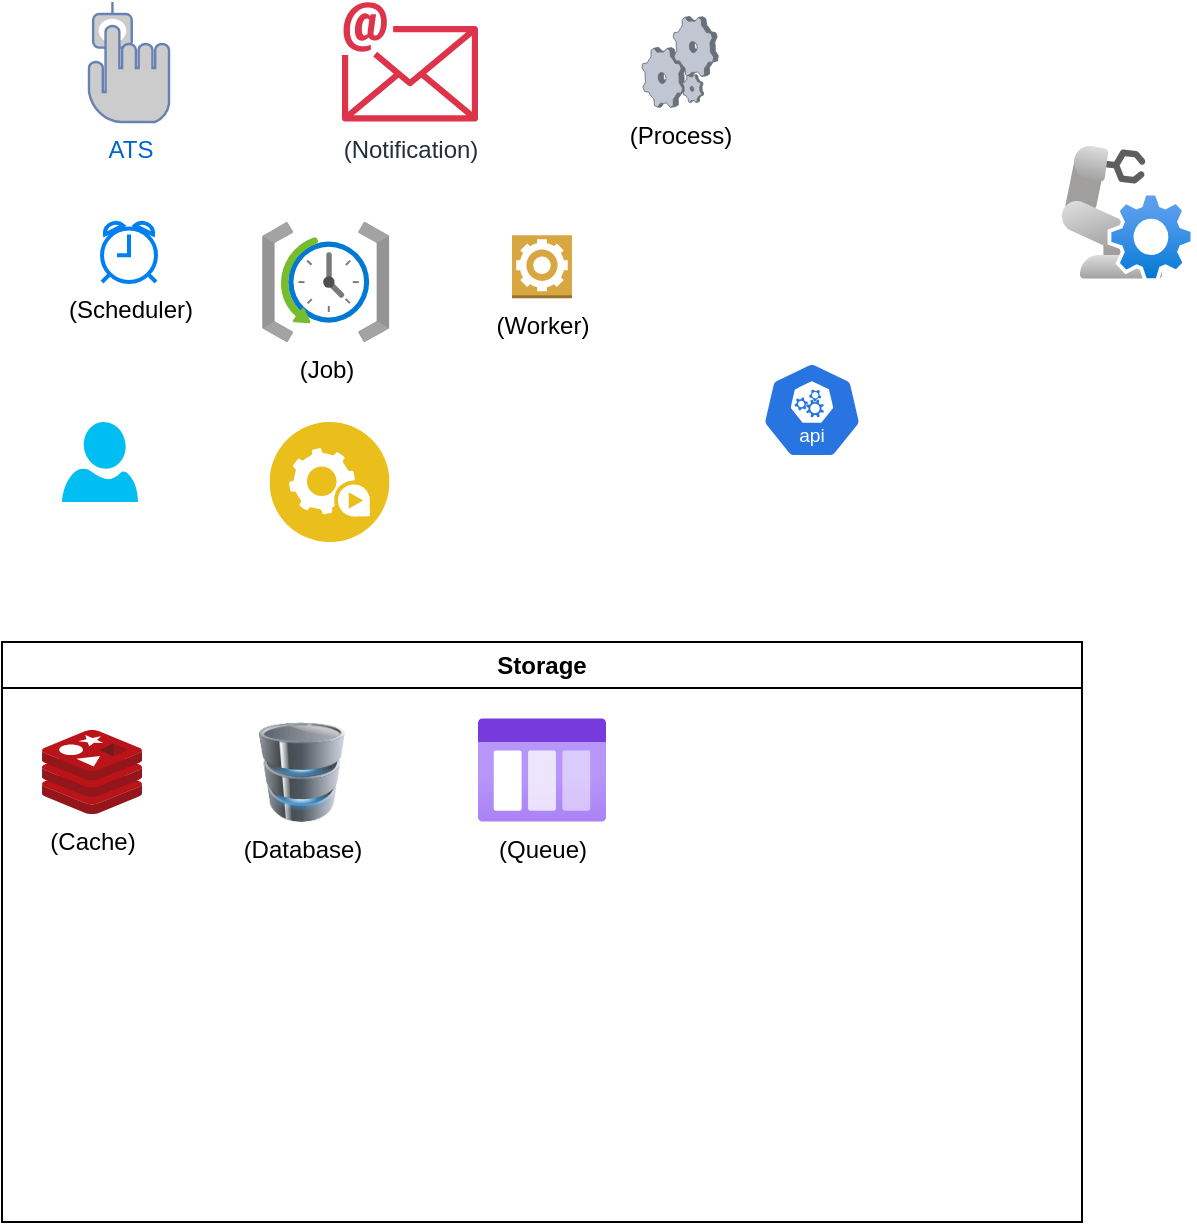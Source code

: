 <mxfile version="27.1.6">
  <diagram name="Page-1" id="9o6kGaNqmaushEqK6S58">
    <mxGraphModel dx="1426" dy="1952" grid="1" gridSize="10" guides="1" tooltips="1" connect="1" arrows="1" fold="1" page="1" pageScale="1" pageWidth="827" pageHeight="1169" math="0" shadow="0">
      <root>
        <mxCell id="0" />
        <mxCell id="1" parent="0" />
        <mxCell id="cKyl97X_7fW_HANcy8jT-1" value="(Scheduler)" style="html=1;verticalLabelPosition=bottom;align=center;labelBackgroundColor=#ffffff;verticalAlign=top;strokeWidth=2;strokeColor=#0080F0;shadow=0;dashed=0;shape=mxgraph.ios7.icons.alarm_clock;" parent="1" vertex="1">
          <mxGeometry x="60" y="100" width="27" height="30" as="geometry" />
        </mxCell>
        <mxCell id="cKyl97X_7fW_HANcy8jT-4" value="(Process)" style="verticalLabelPosition=bottom;sketch=0;aspect=fixed;html=1;verticalAlign=top;strokeColor=none;align=center;outlineConnect=0;shape=mxgraph.citrix.process;" parent="1" vertex="1">
          <mxGeometry x="330" y="-2.82" width="38.16" height="45.49" as="geometry" />
        </mxCell>
        <mxCell id="cKyl97X_7fW_HANcy8jT-5" value="Storage" style="swimlane;whiteSpace=wrap;html=1;" parent="1" vertex="1">
          <mxGeometry x="10" y="310" width="540" height="290" as="geometry" />
        </mxCell>
        <mxCell id="cKyl97X_7fW_HANcy8jT-2" value="(Cache)" style="image;sketch=0;aspect=fixed;html=1;points=[];align=center;fontSize=12;image=img/lib/mscae/Cache_Redis_Product.svg;" parent="cKyl97X_7fW_HANcy8jT-5" vertex="1">
          <mxGeometry x="20.0" y="44" width="50" height="42" as="geometry" />
        </mxCell>
        <mxCell id="cKyl97X_7fW_HANcy8jT-3" value="(Database)" style="image;html=1;image=img/lib/clip_art/computers/Database_128x128.png" parent="cKyl97X_7fW_HANcy8jT-5" vertex="1">
          <mxGeometry x="110" y="40" width="80" height="50" as="geometry" />
        </mxCell>
        <mxCell id="cKyl97X_7fW_HANcy8jT-6" value="&lt;font&gt;(Queue)&lt;/font&gt;" style="image;aspect=fixed;html=1;points=[];align=center;fontSize=12;image=img/lib/azure2/general/Storage_Queue.svg;" parent="cKyl97X_7fW_HANcy8jT-5" vertex="1">
          <mxGeometry x="238" y="38" width="64" height="52" as="geometry" />
        </mxCell>
        <mxCell id="cKyl97X_7fW_HANcy8jT-7" value="&lt;font&gt;ATS&lt;/font&gt;" style="fontColor=#0066CC;verticalAlign=top;verticalLabelPosition=bottom;labelPosition=center;align=center;html=1;outlineConnect=0;fillColor=#CCCCCC;strokeColor=#6881B3;gradientColor=none;gradientDirection=north;strokeWidth=2;shape=mxgraph.networks.biometric_reader;" parent="1" vertex="1">
          <mxGeometry x="53.5" y="-10" width="40" height="60" as="geometry" />
        </mxCell>
        <mxCell id="cKyl97X_7fW_HANcy8jT-11" value="(Notification)" style="sketch=0;outlineConnect=0;fontColor=#232F3E;gradientColor=none;fillColor=#DD344C;strokeColor=none;dashed=0;verticalLabelPosition=bottom;verticalAlign=top;align=center;html=1;fontSize=12;fontStyle=0;aspect=fixed;shape=mxgraph.aws4.email;" parent="1" vertex="1">
          <mxGeometry x="180" y="-10.15" width="68" height="60.15" as="geometry" />
        </mxCell>
        <mxCell id="cKyl97X_7fW_HANcy8jT-12" value="(Job)" style="image;aspect=fixed;html=1;points=[];align=center;fontSize=12;image=img/lib/azure2/management_governance/Scheduler_Job_Collections.svg;" parent="1" vertex="1">
          <mxGeometry x="140" y="100" width="63.76" height="60" as="geometry" />
        </mxCell>
        <mxCell id="cKyl97X_7fW_HANcy8jT-13" value="(Worker)" style="outlineConnect=0;dashed=0;verticalLabelPosition=bottom;verticalAlign=top;align=center;html=1;shape=mxgraph.aws3.worker;fillColor=#D9A741;gradientColor=none;" parent="1" vertex="1">
          <mxGeometry x="265" y="106.59" width="30" height="31.5" as="geometry" />
        </mxCell>
        <mxCell id="cKyl97X_7fW_HANcy8jT-14" value="" style="verticalLabelPosition=bottom;html=1;verticalAlign=top;align=center;strokeColor=none;fillColor=#00BEF2;shape=mxgraph.azure.user;" parent="1" vertex="1">
          <mxGeometry x="40" y="200" width="38" height="40" as="geometry" />
        </mxCell>
        <mxCell id="cKyl97X_7fW_HANcy8jT-15" value="" style="image;aspect=fixed;perimeter=ellipsePerimeter;html=1;align=center;shadow=0;dashed=0;fontColor=#4277BB;labelBackgroundColor=default;fontSize=12;spacingTop=3;image=img/lib/ibm/applications/automation_tools.svg;" parent="1" vertex="1">
          <mxGeometry x="143.76" y="200" width="60" height="60" as="geometry" />
        </mxCell>
        <mxCell id="j64Dhn4eiyDDYOvMNZaZ-1" value="" style="aspect=fixed;sketch=0;html=1;dashed=0;whitespace=wrap;verticalLabelPosition=bottom;verticalAlign=top;fillColor=#2875E2;strokeColor=#ffffff;points=[[0.005,0.63,0],[0.1,0.2,0],[0.9,0.2,0],[0.5,0,0],[0.995,0.63,0],[0.72,0.99,0],[0.5,1,0],[0.28,0.99,0]];shape=mxgraph.kubernetes.icon2;kubernetesLabel=1;prIcon=api" vertex="1" parent="1">
          <mxGeometry x="390" y="170" width="50" height="48" as="geometry" />
        </mxCell>
        <mxCell id="j64Dhn4eiyDDYOvMNZaZ-4" value="" style="image;aspect=fixed;html=1;points=[];align=center;fontSize=12;image=img/lib/azure2/other/Defender_Robot_Controller.svg;" vertex="1" parent="1">
          <mxGeometry x="540" y="62" width="66.16" height="68" as="geometry" />
        </mxCell>
      </root>
    </mxGraphModel>
  </diagram>
</mxfile>
